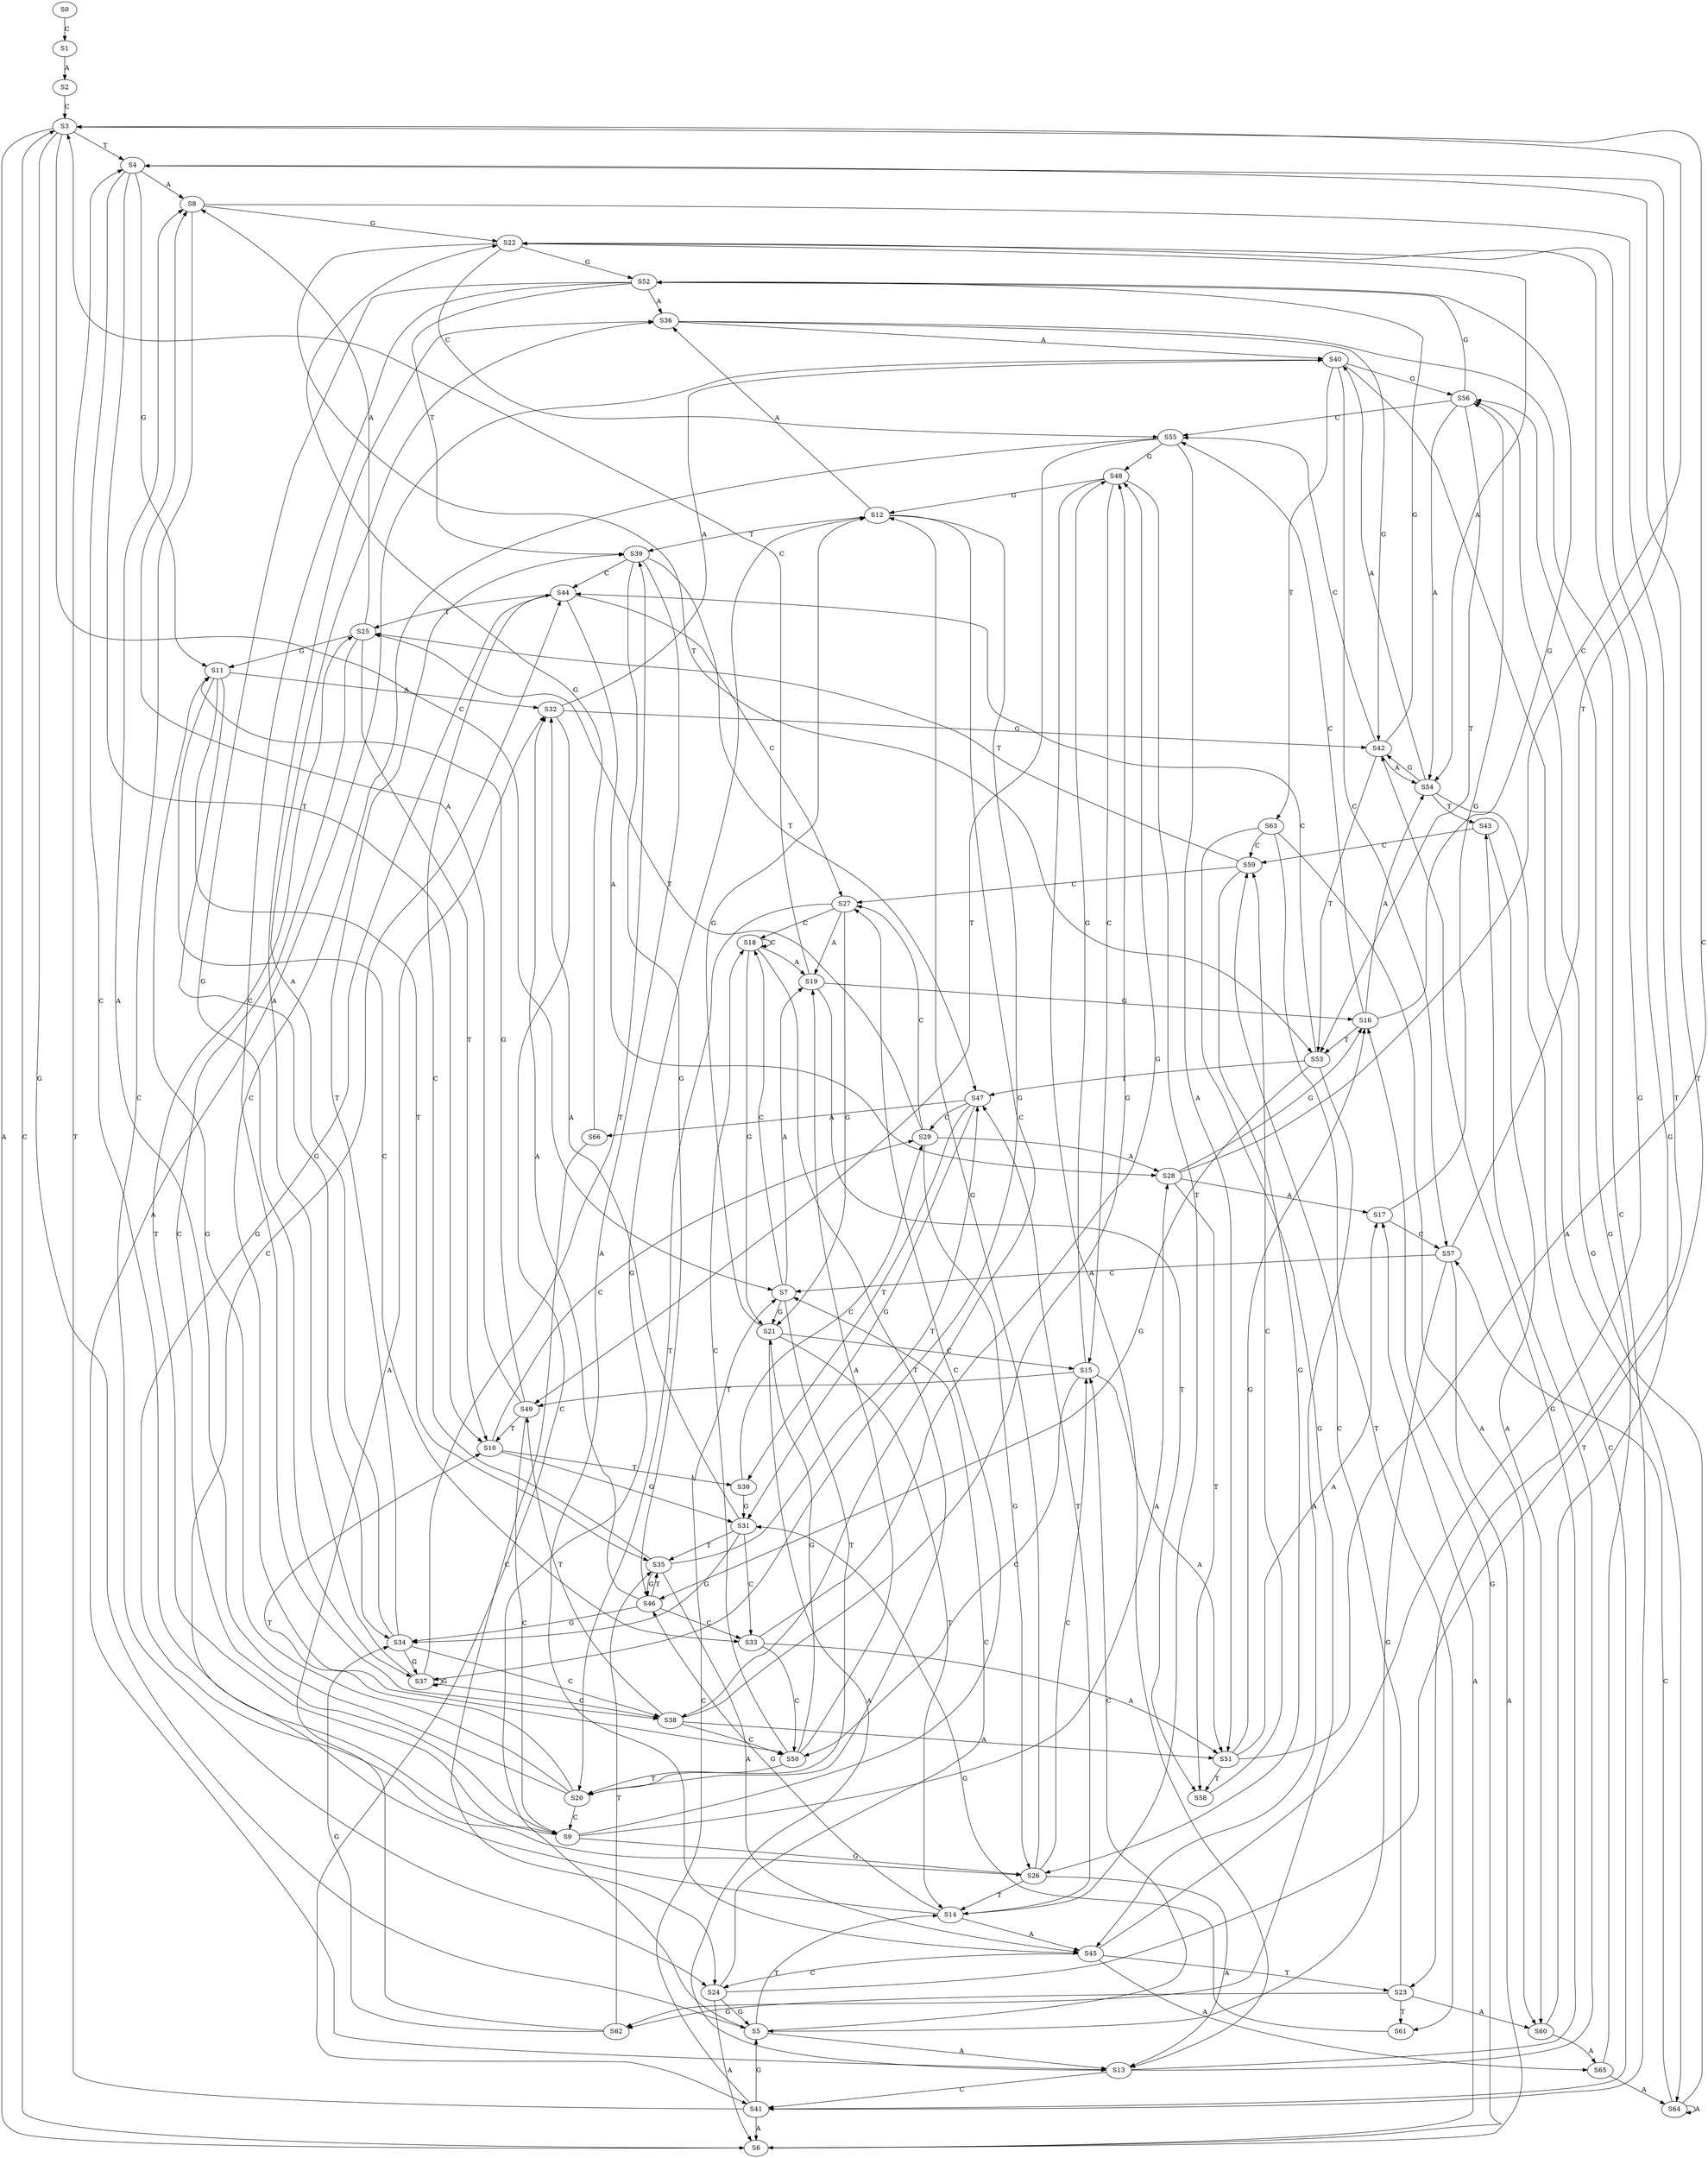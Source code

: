 strict digraph  {
	S0 -> S1 [ label = C ];
	S1 -> S2 [ label = A ];
	S2 -> S3 [ label = C ];
	S3 -> S4 [ label = T ];
	S3 -> S5 [ label = G ];
	S3 -> S6 [ label = A ];
	S3 -> S7 [ label = C ];
	S4 -> S8 [ label = A ];
	S4 -> S9 [ label = C ];
	S4 -> S10 [ label = T ];
	S4 -> S11 [ label = G ];
	S5 -> S12 [ label = G ];
	S5 -> S13 [ label = A ];
	S5 -> S14 [ label = T ];
	S5 -> S15 [ label = C ];
	S6 -> S16 [ label = G ];
	S6 -> S3 [ label = C ];
	S6 -> S17 [ label = A ];
	S7 -> S18 [ label = C ];
	S7 -> S19 [ label = A ];
	S7 -> S20 [ label = T ];
	S7 -> S21 [ label = G ];
	S8 -> S22 [ label = G ];
	S8 -> S23 [ label = T ];
	S8 -> S24 [ label = C ];
	S9 -> S25 [ label = T ];
	S9 -> S26 [ label = G ];
	S9 -> S27 [ label = C ];
	S9 -> S28 [ label = A ];
	S10 -> S29 [ label = C ];
	S10 -> S30 [ label = T ];
	S10 -> S31 [ label = G ];
	S11 -> S32 [ label = A ];
	S11 -> S33 [ label = C ];
	S11 -> S34 [ label = G ];
	S11 -> S35 [ label = T ];
	S12 -> S36 [ label = A ];
	S12 -> S37 [ label = G ];
	S12 -> S38 [ label = C ];
	S12 -> S39 [ label = T ];
	S13 -> S40 [ label = A ];
	S13 -> S41 [ label = C ];
	S13 -> S42 [ label = G ];
	S13 -> S43 [ label = T ];
	S14 -> S44 [ label = C ];
	S14 -> S45 [ label = A ];
	S14 -> S46 [ label = G ];
	S14 -> S47 [ label = T ];
	S15 -> S48 [ label = G ];
	S15 -> S49 [ label = T ];
	S15 -> S50 [ label = C ];
	S15 -> S51 [ label = A ];
	S16 -> S52 [ label = G ];
	S16 -> S53 [ label = T ];
	S16 -> S54 [ label = A ];
	S16 -> S55 [ label = C ];
	S17 -> S56 [ label = G ];
	S17 -> S57 [ label = C ];
	S18 -> S21 [ label = G ];
	S18 -> S18 [ label = C ];
	S18 -> S19 [ label = A ];
	S18 -> S20 [ label = T ];
	S19 -> S16 [ label = G ];
	S19 -> S58 [ label = T ];
	S19 -> S3 [ label = C ];
	S20 -> S11 [ label = G ];
	S20 -> S9 [ label = C ];
	S20 -> S10 [ label = T ];
	S20 -> S8 [ label = A ];
	S21 -> S13 [ label = A ];
	S21 -> S12 [ label = G ];
	S21 -> S14 [ label = T ];
	S21 -> S15 [ label = C ];
	S22 -> S53 [ label = T ];
	S22 -> S54 [ label = A ];
	S22 -> S55 [ label = C ];
	S22 -> S52 [ label = G ];
	S23 -> S59 [ label = C ];
	S23 -> S60 [ label = A ];
	S23 -> S61 [ label = T ];
	S23 -> S62 [ label = G ];
	S24 -> S5 [ label = G ];
	S24 -> S4 [ label = T ];
	S24 -> S7 [ label = C ];
	S24 -> S6 [ label = A ];
	S25 -> S11 [ label = G ];
	S25 -> S9 [ label = C ];
	S25 -> S8 [ label = A ];
	S25 -> S10 [ label = T ];
	S26 -> S12 [ label = G ];
	S26 -> S14 [ label = T ];
	S26 -> S15 [ label = C ];
	S26 -> S13 [ label = A ];
	S27 -> S18 [ label = C ];
	S27 -> S19 [ label = A ];
	S27 -> S20 [ label = T ];
	S27 -> S21 [ label = G ];
	S28 -> S58 [ label = T ];
	S28 -> S3 [ label = C ];
	S28 -> S17 [ label = A ];
	S28 -> S16 [ label = G ];
	S29 -> S28 [ label = A ];
	S29 -> S27 [ label = C ];
	S29 -> S26 [ label = G ];
	S29 -> S25 [ label = T ];
	S30 -> S31 [ label = G ];
	S30 -> S29 [ label = C ];
	S31 -> S34 [ label = G ];
	S31 -> S33 [ label = C ];
	S31 -> S35 [ label = T ];
	S31 -> S32 [ label = A ];
	S32 -> S42 [ label = G ];
	S32 -> S41 [ label = C ];
	S32 -> S40 [ label = A ];
	S33 -> S50 [ label = C ];
	S33 -> S48 [ label = G ];
	S33 -> S51 [ label = A ];
	S34 -> S37 [ label = G ];
	S34 -> S38 [ label = C ];
	S34 -> S36 [ label = A ];
	S34 -> S39 [ label = T ];
	S35 -> S44 [ label = C ];
	S35 -> S47 [ label = T ];
	S35 -> S46 [ label = G ];
	S35 -> S45 [ label = A ];
	S36 -> S40 [ label = A ];
	S36 -> S42 [ label = G ];
	S36 -> S41 [ label = C ];
	S37 -> S39 [ label = T ];
	S37 -> S38 [ label = C ];
	S37 -> S37 [ label = G ];
	S37 -> S36 [ label = A ];
	S38 -> S49 [ label = T ];
	S38 -> S50 [ label = C ];
	S38 -> S51 [ label = A ];
	S38 -> S48 [ label = G ];
	S39 -> S45 [ label = A ];
	S39 -> S44 [ label = C ];
	S39 -> S46 [ label = G ];
	S39 -> S47 [ label = T ];
	S40 -> S63 [ label = T ];
	S40 -> S57 [ label = C ];
	S40 -> S64 [ label = A ];
	S40 -> S56 [ label = G ];
	S41 -> S4 [ label = T ];
	S41 -> S5 [ label = G ];
	S41 -> S7 [ label = C ];
	S41 -> S6 [ label = A ];
	S42 -> S53 [ label = T ];
	S42 -> S52 [ label = G ];
	S42 -> S54 [ label = A ];
	S42 -> S55 [ label = C ];
	S43 -> S60 [ label = A ];
	S43 -> S59 [ label = C ];
	S44 -> S25 [ label = T ];
	S44 -> S26 [ label = G ];
	S44 -> S28 [ label = A ];
	S44 -> S27 [ label = C ];
	S45 -> S23 [ label = T ];
	S45 -> S22 [ label = G ];
	S45 -> S65 [ label = A ];
	S45 -> S24 [ label = C ];
	S46 -> S35 [ label = T ];
	S46 -> S34 [ label = G ];
	S46 -> S32 [ label = A ];
	S46 -> S33 [ label = C ];
	S47 -> S29 [ label = C ];
	S47 -> S31 [ label = G ];
	S47 -> S66 [ label = A ];
	S47 -> S30 [ label = T ];
	S48 -> S12 [ label = G ];
	S48 -> S13 [ label = A ];
	S48 -> S14 [ label = T ];
	S48 -> S15 [ label = C ];
	S49 -> S8 [ label = A ];
	S49 -> S9 [ label = C ];
	S49 -> S10 [ label = T ];
	S49 -> S11 [ label = G ];
	S50 -> S21 [ label = G ];
	S50 -> S19 [ label = A ];
	S50 -> S20 [ label = T ];
	S50 -> S18 [ label = C ];
	S51 -> S16 [ label = G ];
	S51 -> S3 [ label = C ];
	S51 -> S17 [ label = A ];
	S51 -> S58 [ label = T ];
	S52 -> S36 [ label = A ];
	S52 -> S37 [ label = G ];
	S52 -> S39 [ label = T ];
	S52 -> S38 [ label = C ];
	S53 -> S45 [ label = A ];
	S53 -> S44 [ label = C ];
	S53 -> S46 [ label = G ];
	S53 -> S47 [ label = T ];
	S54 -> S40 [ label = A ];
	S54 -> S41 [ label = C ];
	S54 -> S43 [ label = T ];
	S54 -> S42 [ label = G ];
	S55 -> S50 [ label = C ];
	S55 -> S51 [ label = A ];
	S55 -> S48 [ label = G ];
	S55 -> S49 [ label = T ];
	S56 -> S53 [ label = T ];
	S56 -> S54 [ label = A ];
	S56 -> S55 [ label = C ];
	S56 -> S52 [ label = G ];
	S57 -> S6 [ label = A ];
	S57 -> S7 [ label = C ];
	S57 -> S5 [ label = G ];
	S57 -> S4 [ label = T ];
	S58 -> S59 [ label = C ];
	S59 -> S27 [ label = C ];
	S59 -> S26 [ label = G ];
	S59 -> S25 [ label = T ];
	S60 -> S22 [ label = G ];
	S60 -> S65 [ label = A ];
	S61 -> S31 [ label = G ];
	S62 -> S34 [ label = G ];
	S62 -> S32 [ label = A ];
	S62 -> S35 [ label = T ];
	S63 -> S60 [ label = A ];
	S63 -> S59 [ label = C ];
	S63 -> S62 [ label = G ];
	S63 -> S61 [ label = T ];
	S64 -> S56 [ label = G ];
	S64 -> S57 [ label = C ];
	S64 -> S64 [ label = A ];
	S65 -> S56 [ label = G ];
	S65 -> S64 [ label = A ];
	S66 -> S24 [ label = C ];
	S66 -> S22 [ label = G ];
}
